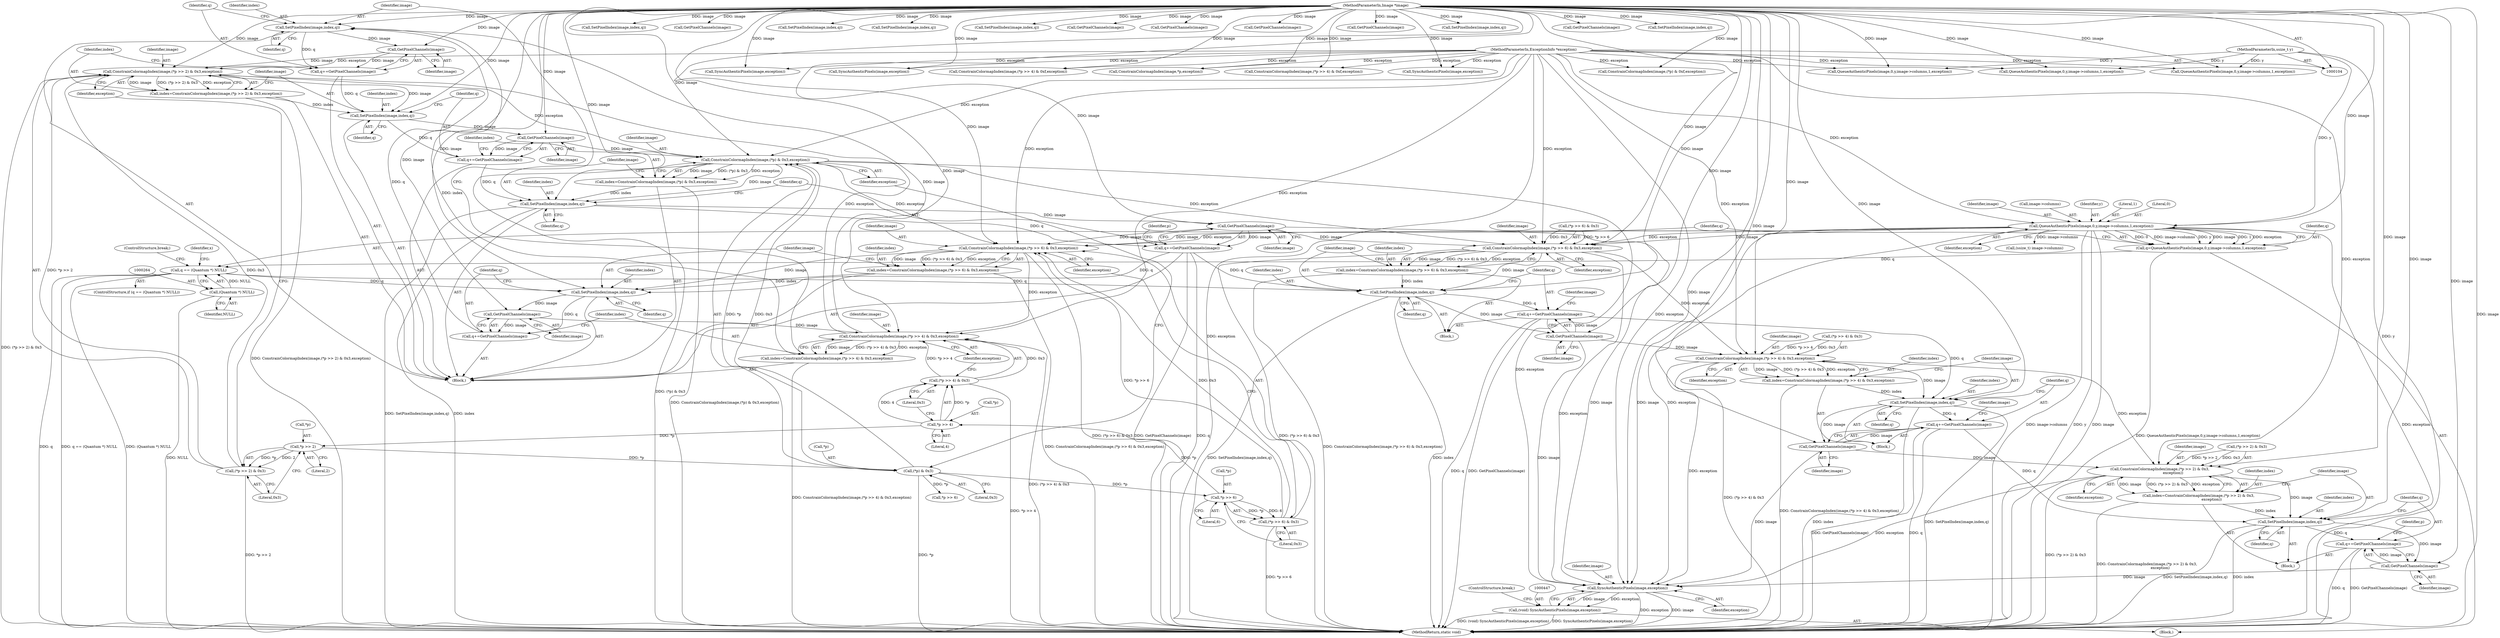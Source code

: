 digraph "1_ImageMagick_cc4ac341f29fa368da6ef01c207deaf8c61f6a2e@pointer" {
"1000314" [label="(Call,SetPixelIndex(image,index,q))"];
"1000305" [label="(Call,ConstrainColormapIndex(image,(*p >> 4) & 0x3,exception))"];
"1000301" [label="(Call,GetPixelChannels(image))"];
"1000295" [label="(Call,SetPixelIndex(image,index,q))"];
"1000286" [label="(Call,ConstrainColormapIndex(image,(*p >> 6) & 0x3,exception))"];
"1000356" [label="(Call,GetPixelChannels(image))"];
"1000350" [label="(Call,SetPixelIndex(image,index,q))"];
"1000343" [label="(Call,ConstrainColormapIndex(image,(*p) & 0x3,exception))"];
"1000339" [label="(Call,GetPixelChannels(image))"];
"1000333" [label="(Call,SetPixelIndex(image,index,q))"];
"1000324" [label="(Call,ConstrainColormapIndex(image,(*p >> 2) & 0x3,exception))"];
"1000320" [label="(Call,GetPixelChannels(image))"];
"1000314" [label="(Call,SetPixelIndex(image,index,q))"];
"1000105" [label="(MethodParameterIn,Image *image)"];
"1000303" [label="(Call,index=ConstrainColormapIndex(image,(*p >> 4) & 0x3,exception))"];
"1000299" [label="(Call,q+=GetPixelChannels(image))"];
"1000326" [label="(Call,(*p >> 2) & 0x3)"];
"1000327" [label="(Call,*p >> 2)"];
"1000308" [label="(Call,*p >> 4)"];
"1000289" [label="(Call,*p >> 6)"];
"1000345" [label="(Call,(*p) & 0x3)"];
"1000109" [label="(MethodParameterIn,ExceptionInfo *exception)"];
"1000322" [label="(Call,index=ConstrainColormapIndex(image,(*p >> 2) & 0x3,exception))"];
"1000318" [label="(Call,q+=GetPixelChannels(image))"];
"1000341" [label="(Call,index=ConstrainColormapIndex(image,(*p) & 0x3,exception))"];
"1000337" [label="(Call,q+=GetPixelChannels(image))"];
"1000251" [label="(Call,QueueAuthenticPixels(image,0,y,image->columns,1,exception))"];
"1000108" [label="(MethodParameterIn,ssize_t y)"];
"1000288" [label="(Call,(*p >> 6) & 0x3)"];
"1000284" [label="(Call,index=ConstrainColormapIndex(image,(*p >> 6) & 0x3,exception))"];
"1000261" [label="(Call,q == (Quantum *) NULL)"];
"1000249" [label="(Call,q=QueueAuthenticPixels(image,0,y,image->columns,1,exception))"];
"1000263" [label="(Call,(Quantum *) NULL)"];
"1000354" [label="(Call,q+=GetPixelChannels(image))"];
"1000307" [label="(Call,(*p >> 4) & 0x3)"];
"1000371" [label="(Call,ConstrainColormapIndex(image,(*p >> 6) & 0x3,exception))"];
"1000369" [label="(Call,index=ConstrainColormapIndex(image,(*p >> 6) & 0x3,exception))"];
"1000380" [label="(Call,SetPixelIndex(image,index,q))"];
"1000384" [label="(Call,q+=GetPixelChannels(image))"];
"1000408" [label="(Call,SetPixelIndex(image,index,q))"];
"1000412" [label="(Call,q+=GetPixelChannels(image))"];
"1000436" [label="(Call,SetPixelIndex(image,index,q))"];
"1000440" [label="(Call,q+=GetPixelChannels(image))"];
"1000442" [label="(Call,GetPixelChannels(image))"];
"1000448" [label="(Call,SyncAuthenticPixels(image,exception))"];
"1000446" [label="(Call,(void) SyncAuthenticPixels(image,exception))"];
"1000414" [label="(Call,GetPixelChannels(image))"];
"1000427" [label="(Call,ConstrainColormapIndex(image,(*p >> 2) & 0x3,\n                       exception))"];
"1000425" [label="(Call,index=ConstrainColormapIndex(image,(*p >> 2) & 0x3,\n                       exception))"];
"1000386" [label="(Call,GetPixelChannels(image))"];
"1000399" [label="(Call,ConstrainColormapIndex(image,(*p >> 4) & 0x3,exception))"];
"1000397" [label="(Call,index=ConstrainColormapIndex(image,(*p >> 4) & 0x3,exception))"];
"1000312" [label="(Literal,0x3)"];
"1000438" [label="(Identifier,index)"];
"1000339" [label="(Call,GetPixelChannels(image))"];
"1000616" [label="(Call,SyncAuthenticPixels(image,exception))"];
"1000248" [label="(Block,)"];
"1000292" [label="(Literal,6)"];
"1000296" [label="(Identifier,image)"];
"1000412" [label="(Call,q+=GetPixelChannels(image))"];
"1000517" [label="(Call,SetPixelIndex(image,index,q))"];
"1000415" [label="(Identifier,image)"];
"1000332" [label="(Identifier,exception)"];
"1000553" [label="(Call,GetPixelChannels(image))"];
"1000439" [label="(Identifier,q)"];
"1000298" [label="(Identifier,q)"];
"1000313" [label="(Identifier,exception)"];
"1000334" [label="(Identifier,image)"];
"1000331" [label="(Literal,0x3)"];
"1000252" [label="(Identifier,image)"];
"1000369" [label="(Call,index=ConstrainColormapIndex(image,(*p >> 6) & 0x3,exception))"];
"1000262" [label="(Identifier,q)"];
"1000354" [label="(Call,q+=GetPixelChannels(image))"];
"1000409" [label="(Identifier,image)"];
"1000243" [label="(Call,SyncAuthenticPixels(image,exception))"];
"1000340" [label="(Identifier,image)"];
"1000309" [label="(Call,*p)"];
"1000392" [label="(Identifier,image)"];
"1000599" [label="(Call,ConstrainColormapIndex(image,*p,exception))"];
"1000263" [label="(Call,(Quantum *) NULL)"];
"1000397" [label="(Call,index=ConstrainColormapIndex(image,(*p >> 4) & 0x3,exception))"];
"1000429" [label="(Call,(*p >> 2) & 0x3)"];
"1000604" [label="(Call,SetPixelIndex(image,index,q))"];
"1000349" [label="(Identifier,exception)"];
"1000446" [label="(Call,(void) SyncAuthenticPixels(image,exception))"];
"1000547" [label="(Call,SetPixelIndex(image,index,q))"];
"1000269" [label="(Identifier,x)"];
"1000620" [label="(MethodReturn,static void)"];
"1000295" [label="(Call,SetPixelIndex(image,index,q))"];
"1000326" [label="(Call,(*p >> 2) & 0x3)"];
"1000183" [label="(Call,SetPixelIndex(image,index,q))"];
"1000284" [label="(Call,index=ConstrainColormapIndex(image,(*p >> 6) & 0x3,exception))"];
"1000335" [label="(Identifier,index)"];
"1000344" [label="(Identifier,image)"];
"1000342" [label="(Identifier,index)"];
"1000396" [label="(Block,)"];
"1000255" [label="(Call,image->columns)"];
"1000300" [label="(Identifier,q)"];
"1000400" [label="(Identifier,image)"];
"1000424" [label="(Block,)"];
"1000108" [label="(MethodParameterIn,ssize_t y)"];
"1000506" [label="(Call,GetPixelChannels(image))"];
"1000440" [label="(Call,q+=GetPixelChannels(image))"];
"1000373" [label="(Call,(*p >> 6) & 0x3)"];
"1000612" [label="(Call,GetPixelChannels(image))"];
"1000359" [label="(Identifier,p)"];
"1000382" [label="(Identifier,index)"];
"1000260" [label="(ControlStructure,if (q == (Quantum *) NULL))"];
"1000287" [label="(Identifier,image)"];
"1000305" [label="(Call,ConstrainColormapIndex(image,(*p >> 4) & 0x3,exception))"];
"1000125" [label="(Call,QueueAuthenticPixels(image,0,y,image->columns,1,exception))"];
"1000251" [label="(Call,QueueAuthenticPixels(image,0,y,image->columns,1,exception))"];
"1000237" [label="(Call,GetPixelChannels(image))"];
"1000567" [label="(Call,QueueAuthenticPixels(image,0,y,image->columns,1,exception))"];
"1000336" [label="(Identifier,q)"];
"1000387" [label="(Identifier,image)"];
"1000346" [label="(Call,*p)"];
"1000307" [label="(Call,(*p >> 4) & 0x3)"];
"1000249" [label="(Call,q=QueueAuthenticPixels(image,0,y,image->columns,1,exception))"];
"1000303" [label="(Call,index=ConstrainColormapIndex(image,(*p >> 4) & 0x3,exception))"];
"1000289" [label="(Call,*p >> 6)"];
"1000320" [label="(Call,GetPixelChannels(image))"];
"1000371" [label="(Call,ConstrainColormapIndex(image,(*p >> 6) & 0x3,exception))"];
"1000435" [label="(Identifier,exception)"];
"1000299" [label="(Call,q+=GetPixelChannels(image))"];
"1000302" [label="(Identifier,image)"];
"1000290" [label="(Call,*p)"];
"1000385" [label="(Identifier,q)"];
"1000286" [label="(Call,ConstrainColormapIndex(image,(*p >> 6) & 0x3,exception))"];
"1000341" [label="(Call,index=ConstrainColormapIndex(image,(*p) & 0x3,exception))"];
"1000109" [label="(MethodParameterIn,ExceptionInfo *exception)"];
"1000443" [label="(Identifier,image)"];
"1000510" [label="(Call,ConstrainColormapIndex(image,(*p) & 0xf,exception))"];
"1000408" [label="(Call,SetPixelIndex(image,index,q))"];
"1000372" [label="(Identifier,image)"];
"1000368" [label="(Block,)"];
"1000451" [label="(ControlStructure,break;)"];
"1000351" [label="(Identifier,image)"];
"1000384" [label="(Call,q+=GetPixelChannels(image))"];
"1000386" [label="(Call,GetPixelChannels(image))"];
"1000328" [label="(Call,*p)"];
"1000105" [label="(MethodParameterIn,Image *image)"];
"1000450" [label="(Identifier,exception)"];
"1000523" [label="(Call,GetPixelChannels(image))"];
"1000399" [label="(Call,ConstrainColormapIndex(image,(*p >> 4) & 0x3,exception))"];
"1000316" [label="(Identifier,index)"];
"1000427" [label="(Call,ConstrainColormapIndex(image,(*p >> 2) & 0x3,\n                       exception))"];
"1000383" [label="(Identifier,q)"];
"1000374" [label="(Call,*p >> 6)"];
"1000356" [label="(Call,GetPixelChannels(image))"];
"1000250" [label="(Identifier,q)"];
"1000297" [label="(Identifier,index)"];
"1000559" [label="(Call,SyncAuthenticPixels(image,exception))"];
"1000285" [label="(Identifier,index)"];
"1000410" [label="(Identifier,index)"];
"1000301" [label="(Call,GetPixelChannels(image))"];
"1000401" [label="(Call,(*p >> 4) & 0x3)"];
"1000315" [label="(Identifier,image)"];
"1000398" [label="(Identifier,index)"];
"1000231" [label="(Call,SetPixelIndex(image,index,q))"];
"1000357" [label="(Identifier,image)"];
"1000456" [label="(Call,QueueAuthenticPixels(image,0,y,image->columns,1,exception))"];
"1000254" [label="(Identifier,y)"];
"1000437" [label="(Identifier,image)"];
"1000350" [label="(Call,SetPixelIndex(image,index,q))"];
"1000345" [label="(Call,(*p) & 0x3)"];
"1000333" [label="(Call,SetPixelIndex(image,index,q))"];
"1000380" [label="(Call,SetPixelIndex(image,index,q))"];
"1000381" [label="(Identifier,image)"];
"1000306" [label="(Identifier,image)"];
"1000426" [label="(Identifier,index)"];
"1000414" [label="(Call,GetPixelChannels(image))"];
"1000317" [label="(Identifier,q)"];
"1000259" [label="(Identifier,exception)"];
"1000321" [label="(Identifier,image)"];
"1000330" [label="(Literal,2)"];
"1000428" [label="(Identifier,image)"];
"1000343" [label="(Call,ConstrainColormapIndex(image,(*p) & 0x3,exception))"];
"1000538" [label="(Call,ConstrainColormapIndex(image,(*p >> 4) & 0xf,exception))"];
"1000352" [label="(Identifier,index)"];
"1000283" [label="(Block,)"];
"1000327" [label="(Call,*p >> 2)"];
"1000348" [label="(Literal,0x3)"];
"1000258" [label="(Literal,1)"];
"1000449" [label="(Identifier,image)"];
"1000355" [label="(Identifier,q)"];
"1000318" [label="(Call,q+=GetPixelChannels(image))"];
"1000319" [label="(Identifier,q)"];
"1000314" [label="(Call,SetPixelIndex(image,index,q))"];
"1000411" [label="(Identifier,q)"];
"1000324" [label="(Call,ConstrainColormapIndex(image,(*p >> 2) & 0x3,exception))"];
"1000448" [label="(Call,SyncAuthenticPixels(image,exception))"];
"1000323" [label="(Identifier,index)"];
"1000325" [label="(Identifier,image)"];
"1000379" [label="(Identifier,exception)"];
"1000441" [label="(Identifier,q)"];
"1000491" [label="(Call,ConstrainColormapIndex(image,(*p >> 4) & 0xf,exception))"];
"1000353" [label="(Identifier,q)"];
"1000322" [label="(Call,index=ConstrainColormapIndex(image,(*p >> 2) & 0x3,exception))"];
"1000189" [label="(Call,GetPixelChannels(image))"];
"1000338" [label="(Identifier,q)"];
"1000265" [label="(Identifier,NULL)"];
"1000294" [label="(Identifier,exception)"];
"1000274" [label="(Call,(ssize_t) image->columns)"];
"1000337" [label="(Call,q+=GetPixelChannels(image))"];
"1000293" [label="(Literal,0x3)"];
"1000288" [label="(Call,(*p >> 6) & 0x3)"];
"1000308" [label="(Call,*p >> 4)"];
"1000407" [label="(Identifier,exception)"];
"1000253" [label="(Literal,0)"];
"1000500" [label="(Call,SetPixelIndex(image,index,q))"];
"1000413" [label="(Identifier,q)"];
"1000304" [label="(Identifier,index)"];
"1000261" [label="(Call,q == (Quantum *) NULL)"];
"1000445" [label="(Identifier,p)"];
"1000442" [label="(Call,GetPixelChannels(image))"];
"1000425" [label="(Call,index=ConstrainColormapIndex(image,(*p >> 2) & 0x3,\n                       exception))"];
"1000266" [label="(ControlStructure,break;)"];
"1000420" [label="(Identifier,image)"];
"1000311" [label="(Literal,4)"];
"1000436" [label="(Call,SetPixelIndex(image,index,q))"];
"1000370" [label="(Identifier,index)"];
"1000314" -> "1000283"  [label="AST: "];
"1000314" -> "1000317"  [label="CFG: "];
"1000315" -> "1000314"  [label="AST: "];
"1000316" -> "1000314"  [label="AST: "];
"1000317" -> "1000314"  [label="AST: "];
"1000319" -> "1000314"  [label="CFG: "];
"1000305" -> "1000314"  [label="DDG: image"];
"1000105" -> "1000314"  [label="DDG: image"];
"1000303" -> "1000314"  [label="DDG: index"];
"1000299" -> "1000314"  [label="DDG: q"];
"1000314" -> "1000318"  [label="DDG: q"];
"1000314" -> "1000320"  [label="DDG: image"];
"1000305" -> "1000303"  [label="AST: "];
"1000305" -> "1000313"  [label="CFG: "];
"1000306" -> "1000305"  [label="AST: "];
"1000307" -> "1000305"  [label="AST: "];
"1000313" -> "1000305"  [label="AST: "];
"1000303" -> "1000305"  [label="CFG: "];
"1000305" -> "1000620"  [label="DDG: (*p >> 4) & 0x3"];
"1000305" -> "1000303"  [label="DDG: image"];
"1000305" -> "1000303"  [label="DDG: (*p >> 4) & 0x3"];
"1000305" -> "1000303"  [label="DDG: exception"];
"1000301" -> "1000305"  [label="DDG: image"];
"1000105" -> "1000305"  [label="DDG: image"];
"1000307" -> "1000305"  [label="DDG: *p >> 4"];
"1000307" -> "1000305"  [label="DDG: 0x3"];
"1000286" -> "1000305"  [label="DDG: exception"];
"1000109" -> "1000305"  [label="DDG: exception"];
"1000305" -> "1000324"  [label="DDG: exception"];
"1000301" -> "1000299"  [label="AST: "];
"1000301" -> "1000302"  [label="CFG: "];
"1000302" -> "1000301"  [label="AST: "];
"1000299" -> "1000301"  [label="CFG: "];
"1000301" -> "1000299"  [label="DDG: image"];
"1000295" -> "1000301"  [label="DDG: image"];
"1000105" -> "1000301"  [label="DDG: image"];
"1000295" -> "1000283"  [label="AST: "];
"1000295" -> "1000298"  [label="CFG: "];
"1000296" -> "1000295"  [label="AST: "];
"1000297" -> "1000295"  [label="AST: "];
"1000298" -> "1000295"  [label="AST: "];
"1000300" -> "1000295"  [label="CFG: "];
"1000286" -> "1000295"  [label="DDG: image"];
"1000105" -> "1000295"  [label="DDG: image"];
"1000284" -> "1000295"  [label="DDG: index"];
"1000261" -> "1000295"  [label="DDG: q"];
"1000354" -> "1000295"  [label="DDG: q"];
"1000295" -> "1000299"  [label="DDG: q"];
"1000286" -> "1000284"  [label="AST: "];
"1000286" -> "1000294"  [label="CFG: "];
"1000287" -> "1000286"  [label="AST: "];
"1000288" -> "1000286"  [label="AST: "];
"1000294" -> "1000286"  [label="AST: "];
"1000284" -> "1000286"  [label="CFG: "];
"1000286" -> "1000620"  [label="DDG: (*p >> 6) & 0x3"];
"1000286" -> "1000284"  [label="DDG: image"];
"1000286" -> "1000284"  [label="DDG: (*p >> 6) & 0x3"];
"1000286" -> "1000284"  [label="DDG: exception"];
"1000356" -> "1000286"  [label="DDG: image"];
"1000251" -> "1000286"  [label="DDG: image"];
"1000251" -> "1000286"  [label="DDG: exception"];
"1000105" -> "1000286"  [label="DDG: image"];
"1000288" -> "1000286"  [label="DDG: *p >> 6"];
"1000288" -> "1000286"  [label="DDG: 0x3"];
"1000343" -> "1000286"  [label="DDG: exception"];
"1000109" -> "1000286"  [label="DDG: exception"];
"1000356" -> "1000354"  [label="AST: "];
"1000356" -> "1000357"  [label="CFG: "];
"1000357" -> "1000356"  [label="AST: "];
"1000354" -> "1000356"  [label="CFG: "];
"1000356" -> "1000354"  [label="DDG: image"];
"1000350" -> "1000356"  [label="DDG: image"];
"1000105" -> "1000356"  [label="DDG: image"];
"1000356" -> "1000371"  [label="DDG: image"];
"1000356" -> "1000448"  [label="DDG: image"];
"1000350" -> "1000283"  [label="AST: "];
"1000350" -> "1000353"  [label="CFG: "];
"1000351" -> "1000350"  [label="AST: "];
"1000352" -> "1000350"  [label="AST: "];
"1000353" -> "1000350"  [label="AST: "];
"1000355" -> "1000350"  [label="CFG: "];
"1000350" -> "1000620"  [label="DDG: SetPixelIndex(image,index,q)"];
"1000350" -> "1000620"  [label="DDG: index"];
"1000343" -> "1000350"  [label="DDG: image"];
"1000105" -> "1000350"  [label="DDG: image"];
"1000341" -> "1000350"  [label="DDG: index"];
"1000337" -> "1000350"  [label="DDG: q"];
"1000350" -> "1000354"  [label="DDG: q"];
"1000343" -> "1000341"  [label="AST: "];
"1000343" -> "1000349"  [label="CFG: "];
"1000344" -> "1000343"  [label="AST: "];
"1000345" -> "1000343"  [label="AST: "];
"1000349" -> "1000343"  [label="AST: "];
"1000341" -> "1000343"  [label="CFG: "];
"1000343" -> "1000620"  [label="DDG: (*p) & 0x3"];
"1000343" -> "1000341"  [label="DDG: image"];
"1000343" -> "1000341"  [label="DDG: (*p) & 0x3"];
"1000343" -> "1000341"  [label="DDG: exception"];
"1000339" -> "1000343"  [label="DDG: image"];
"1000105" -> "1000343"  [label="DDG: image"];
"1000345" -> "1000343"  [label="DDG: *p"];
"1000345" -> "1000343"  [label="DDG: 0x3"];
"1000324" -> "1000343"  [label="DDG: exception"];
"1000109" -> "1000343"  [label="DDG: exception"];
"1000343" -> "1000371"  [label="DDG: exception"];
"1000343" -> "1000448"  [label="DDG: exception"];
"1000339" -> "1000337"  [label="AST: "];
"1000339" -> "1000340"  [label="CFG: "];
"1000340" -> "1000339"  [label="AST: "];
"1000337" -> "1000339"  [label="CFG: "];
"1000339" -> "1000337"  [label="DDG: image"];
"1000333" -> "1000339"  [label="DDG: image"];
"1000105" -> "1000339"  [label="DDG: image"];
"1000333" -> "1000283"  [label="AST: "];
"1000333" -> "1000336"  [label="CFG: "];
"1000334" -> "1000333"  [label="AST: "];
"1000335" -> "1000333"  [label="AST: "];
"1000336" -> "1000333"  [label="AST: "];
"1000338" -> "1000333"  [label="CFG: "];
"1000324" -> "1000333"  [label="DDG: image"];
"1000105" -> "1000333"  [label="DDG: image"];
"1000322" -> "1000333"  [label="DDG: index"];
"1000318" -> "1000333"  [label="DDG: q"];
"1000333" -> "1000337"  [label="DDG: q"];
"1000324" -> "1000322"  [label="AST: "];
"1000324" -> "1000332"  [label="CFG: "];
"1000325" -> "1000324"  [label="AST: "];
"1000326" -> "1000324"  [label="AST: "];
"1000332" -> "1000324"  [label="AST: "];
"1000322" -> "1000324"  [label="CFG: "];
"1000324" -> "1000620"  [label="DDG: (*p >> 2) & 0x3"];
"1000324" -> "1000322"  [label="DDG: image"];
"1000324" -> "1000322"  [label="DDG: (*p >> 2) & 0x3"];
"1000324" -> "1000322"  [label="DDG: exception"];
"1000320" -> "1000324"  [label="DDG: image"];
"1000105" -> "1000324"  [label="DDG: image"];
"1000326" -> "1000324"  [label="DDG: *p >> 2"];
"1000326" -> "1000324"  [label="DDG: 0x3"];
"1000109" -> "1000324"  [label="DDG: exception"];
"1000320" -> "1000318"  [label="AST: "];
"1000320" -> "1000321"  [label="CFG: "];
"1000321" -> "1000320"  [label="AST: "];
"1000318" -> "1000320"  [label="CFG: "];
"1000320" -> "1000318"  [label="DDG: image"];
"1000105" -> "1000320"  [label="DDG: image"];
"1000105" -> "1000104"  [label="AST: "];
"1000105" -> "1000620"  [label="DDG: image"];
"1000105" -> "1000125"  [label="DDG: image"];
"1000105" -> "1000183"  [label="DDG: image"];
"1000105" -> "1000189"  [label="DDG: image"];
"1000105" -> "1000231"  [label="DDG: image"];
"1000105" -> "1000237"  [label="DDG: image"];
"1000105" -> "1000243"  [label="DDG: image"];
"1000105" -> "1000251"  [label="DDG: image"];
"1000105" -> "1000371"  [label="DDG: image"];
"1000105" -> "1000380"  [label="DDG: image"];
"1000105" -> "1000386"  [label="DDG: image"];
"1000105" -> "1000399"  [label="DDG: image"];
"1000105" -> "1000408"  [label="DDG: image"];
"1000105" -> "1000414"  [label="DDG: image"];
"1000105" -> "1000427"  [label="DDG: image"];
"1000105" -> "1000436"  [label="DDG: image"];
"1000105" -> "1000442"  [label="DDG: image"];
"1000105" -> "1000448"  [label="DDG: image"];
"1000105" -> "1000456"  [label="DDG: image"];
"1000105" -> "1000491"  [label="DDG: image"];
"1000105" -> "1000500"  [label="DDG: image"];
"1000105" -> "1000506"  [label="DDG: image"];
"1000105" -> "1000510"  [label="DDG: image"];
"1000105" -> "1000517"  [label="DDG: image"];
"1000105" -> "1000523"  [label="DDG: image"];
"1000105" -> "1000538"  [label="DDG: image"];
"1000105" -> "1000547"  [label="DDG: image"];
"1000105" -> "1000553"  [label="DDG: image"];
"1000105" -> "1000559"  [label="DDG: image"];
"1000105" -> "1000567"  [label="DDG: image"];
"1000105" -> "1000599"  [label="DDG: image"];
"1000105" -> "1000604"  [label="DDG: image"];
"1000105" -> "1000612"  [label="DDG: image"];
"1000105" -> "1000616"  [label="DDG: image"];
"1000303" -> "1000283"  [label="AST: "];
"1000304" -> "1000303"  [label="AST: "];
"1000315" -> "1000303"  [label="CFG: "];
"1000303" -> "1000620"  [label="DDG: ConstrainColormapIndex(image,(*p >> 4) & 0x3,exception)"];
"1000299" -> "1000283"  [label="AST: "];
"1000300" -> "1000299"  [label="AST: "];
"1000304" -> "1000299"  [label="CFG: "];
"1000326" -> "1000331"  [label="CFG: "];
"1000327" -> "1000326"  [label="AST: "];
"1000331" -> "1000326"  [label="AST: "];
"1000332" -> "1000326"  [label="CFG: "];
"1000326" -> "1000620"  [label="DDG: *p >> 2"];
"1000327" -> "1000326"  [label="DDG: *p"];
"1000327" -> "1000326"  [label="DDG: 2"];
"1000327" -> "1000330"  [label="CFG: "];
"1000328" -> "1000327"  [label="AST: "];
"1000330" -> "1000327"  [label="AST: "];
"1000331" -> "1000327"  [label="CFG: "];
"1000308" -> "1000327"  [label="DDG: *p"];
"1000327" -> "1000345"  [label="DDG: *p"];
"1000308" -> "1000307"  [label="AST: "];
"1000308" -> "1000311"  [label="CFG: "];
"1000309" -> "1000308"  [label="AST: "];
"1000311" -> "1000308"  [label="AST: "];
"1000312" -> "1000308"  [label="CFG: "];
"1000308" -> "1000307"  [label="DDG: *p"];
"1000308" -> "1000307"  [label="DDG: 4"];
"1000289" -> "1000308"  [label="DDG: *p"];
"1000289" -> "1000288"  [label="AST: "];
"1000289" -> "1000292"  [label="CFG: "];
"1000290" -> "1000289"  [label="AST: "];
"1000292" -> "1000289"  [label="AST: "];
"1000293" -> "1000289"  [label="CFG: "];
"1000289" -> "1000288"  [label="DDG: *p"];
"1000289" -> "1000288"  [label="DDG: 6"];
"1000345" -> "1000289"  [label="DDG: *p"];
"1000345" -> "1000348"  [label="CFG: "];
"1000346" -> "1000345"  [label="AST: "];
"1000348" -> "1000345"  [label="AST: "];
"1000349" -> "1000345"  [label="CFG: "];
"1000345" -> "1000620"  [label="DDG: *p"];
"1000345" -> "1000374"  [label="DDG: *p"];
"1000109" -> "1000104"  [label="AST: "];
"1000109" -> "1000620"  [label="DDG: exception"];
"1000109" -> "1000125"  [label="DDG: exception"];
"1000109" -> "1000243"  [label="DDG: exception"];
"1000109" -> "1000251"  [label="DDG: exception"];
"1000109" -> "1000371"  [label="DDG: exception"];
"1000109" -> "1000399"  [label="DDG: exception"];
"1000109" -> "1000427"  [label="DDG: exception"];
"1000109" -> "1000448"  [label="DDG: exception"];
"1000109" -> "1000456"  [label="DDG: exception"];
"1000109" -> "1000491"  [label="DDG: exception"];
"1000109" -> "1000510"  [label="DDG: exception"];
"1000109" -> "1000538"  [label="DDG: exception"];
"1000109" -> "1000559"  [label="DDG: exception"];
"1000109" -> "1000567"  [label="DDG: exception"];
"1000109" -> "1000599"  [label="DDG: exception"];
"1000109" -> "1000616"  [label="DDG: exception"];
"1000322" -> "1000283"  [label="AST: "];
"1000323" -> "1000322"  [label="AST: "];
"1000334" -> "1000322"  [label="CFG: "];
"1000322" -> "1000620"  [label="DDG: ConstrainColormapIndex(image,(*p >> 2) & 0x3,exception)"];
"1000318" -> "1000283"  [label="AST: "];
"1000319" -> "1000318"  [label="AST: "];
"1000323" -> "1000318"  [label="CFG: "];
"1000341" -> "1000283"  [label="AST: "];
"1000342" -> "1000341"  [label="AST: "];
"1000351" -> "1000341"  [label="CFG: "];
"1000341" -> "1000620"  [label="DDG: ConstrainColormapIndex(image,(*p) & 0x3,exception)"];
"1000337" -> "1000283"  [label="AST: "];
"1000338" -> "1000337"  [label="AST: "];
"1000342" -> "1000337"  [label="CFG: "];
"1000251" -> "1000249"  [label="AST: "];
"1000251" -> "1000259"  [label="CFG: "];
"1000252" -> "1000251"  [label="AST: "];
"1000253" -> "1000251"  [label="AST: "];
"1000254" -> "1000251"  [label="AST: "];
"1000255" -> "1000251"  [label="AST: "];
"1000258" -> "1000251"  [label="AST: "];
"1000259" -> "1000251"  [label="AST: "];
"1000249" -> "1000251"  [label="CFG: "];
"1000251" -> "1000620"  [label="DDG: exception"];
"1000251" -> "1000620"  [label="DDG: image->columns"];
"1000251" -> "1000620"  [label="DDG: y"];
"1000251" -> "1000620"  [label="DDG: image"];
"1000251" -> "1000249"  [label="DDG: 0"];
"1000251" -> "1000249"  [label="DDG: image->columns"];
"1000251" -> "1000249"  [label="DDG: y"];
"1000251" -> "1000249"  [label="DDG: image"];
"1000251" -> "1000249"  [label="DDG: 1"];
"1000251" -> "1000249"  [label="DDG: exception"];
"1000108" -> "1000251"  [label="DDG: y"];
"1000251" -> "1000274"  [label="DDG: image->columns"];
"1000251" -> "1000371"  [label="DDG: image"];
"1000251" -> "1000371"  [label="DDG: exception"];
"1000251" -> "1000448"  [label="DDG: image"];
"1000251" -> "1000448"  [label="DDG: exception"];
"1000108" -> "1000104"  [label="AST: "];
"1000108" -> "1000620"  [label="DDG: y"];
"1000108" -> "1000125"  [label="DDG: y"];
"1000108" -> "1000456"  [label="DDG: y"];
"1000108" -> "1000567"  [label="DDG: y"];
"1000288" -> "1000293"  [label="CFG: "];
"1000293" -> "1000288"  [label="AST: "];
"1000294" -> "1000288"  [label="CFG: "];
"1000288" -> "1000620"  [label="DDG: *p >> 6"];
"1000284" -> "1000283"  [label="AST: "];
"1000285" -> "1000284"  [label="AST: "];
"1000296" -> "1000284"  [label="CFG: "];
"1000284" -> "1000620"  [label="DDG: ConstrainColormapIndex(image,(*p >> 6) & 0x3,exception)"];
"1000261" -> "1000260"  [label="AST: "];
"1000261" -> "1000263"  [label="CFG: "];
"1000262" -> "1000261"  [label="AST: "];
"1000263" -> "1000261"  [label="AST: "];
"1000266" -> "1000261"  [label="CFG: "];
"1000269" -> "1000261"  [label="CFG: "];
"1000261" -> "1000620"  [label="DDG: (Quantum *) NULL"];
"1000261" -> "1000620"  [label="DDG: q"];
"1000261" -> "1000620"  [label="DDG: q == (Quantum *) NULL"];
"1000249" -> "1000261"  [label="DDG: q"];
"1000263" -> "1000261"  [label="DDG: NULL"];
"1000261" -> "1000380"  [label="DDG: q"];
"1000249" -> "1000248"  [label="AST: "];
"1000250" -> "1000249"  [label="AST: "];
"1000262" -> "1000249"  [label="CFG: "];
"1000249" -> "1000620"  [label="DDG: QueueAuthenticPixels(image,0,y,image->columns,1,exception)"];
"1000263" -> "1000265"  [label="CFG: "];
"1000264" -> "1000263"  [label="AST: "];
"1000265" -> "1000263"  [label="AST: "];
"1000263" -> "1000620"  [label="DDG: NULL"];
"1000354" -> "1000283"  [label="AST: "];
"1000355" -> "1000354"  [label="AST: "];
"1000359" -> "1000354"  [label="CFG: "];
"1000354" -> "1000620"  [label="DDG: GetPixelChannels(image)"];
"1000354" -> "1000620"  [label="DDG: q"];
"1000354" -> "1000380"  [label="DDG: q"];
"1000307" -> "1000312"  [label="CFG: "];
"1000312" -> "1000307"  [label="AST: "];
"1000313" -> "1000307"  [label="CFG: "];
"1000307" -> "1000620"  [label="DDG: *p >> 4"];
"1000371" -> "1000369"  [label="AST: "];
"1000371" -> "1000379"  [label="CFG: "];
"1000372" -> "1000371"  [label="AST: "];
"1000373" -> "1000371"  [label="AST: "];
"1000379" -> "1000371"  [label="AST: "];
"1000369" -> "1000371"  [label="CFG: "];
"1000371" -> "1000620"  [label="DDG: (*p >> 6) & 0x3"];
"1000371" -> "1000369"  [label="DDG: image"];
"1000371" -> "1000369"  [label="DDG: (*p >> 6) & 0x3"];
"1000371" -> "1000369"  [label="DDG: exception"];
"1000373" -> "1000371"  [label="DDG: *p >> 6"];
"1000373" -> "1000371"  [label="DDG: 0x3"];
"1000371" -> "1000380"  [label="DDG: image"];
"1000371" -> "1000399"  [label="DDG: exception"];
"1000371" -> "1000448"  [label="DDG: exception"];
"1000369" -> "1000368"  [label="AST: "];
"1000370" -> "1000369"  [label="AST: "];
"1000381" -> "1000369"  [label="CFG: "];
"1000369" -> "1000620"  [label="DDG: ConstrainColormapIndex(image,(*p >> 6) & 0x3,exception)"];
"1000369" -> "1000380"  [label="DDG: index"];
"1000380" -> "1000368"  [label="AST: "];
"1000380" -> "1000383"  [label="CFG: "];
"1000381" -> "1000380"  [label="AST: "];
"1000382" -> "1000380"  [label="AST: "];
"1000383" -> "1000380"  [label="AST: "];
"1000385" -> "1000380"  [label="CFG: "];
"1000380" -> "1000620"  [label="DDG: SetPixelIndex(image,index,q)"];
"1000380" -> "1000620"  [label="DDG: index"];
"1000380" -> "1000384"  [label="DDG: q"];
"1000380" -> "1000386"  [label="DDG: image"];
"1000384" -> "1000368"  [label="AST: "];
"1000384" -> "1000386"  [label="CFG: "];
"1000385" -> "1000384"  [label="AST: "];
"1000386" -> "1000384"  [label="AST: "];
"1000392" -> "1000384"  [label="CFG: "];
"1000384" -> "1000620"  [label="DDG: GetPixelChannels(image)"];
"1000384" -> "1000620"  [label="DDG: q"];
"1000386" -> "1000384"  [label="DDG: image"];
"1000384" -> "1000408"  [label="DDG: q"];
"1000408" -> "1000396"  [label="AST: "];
"1000408" -> "1000411"  [label="CFG: "];
"1000409" -> "1000408"  [label="AST: "];
"1000410" -> "1000408"  [label="AST: "];
"1000411" -> "1000408"  [label="AST: "];
"1000413" -> "1000408"  [label="CFG: "];
"1000408" -> "1000620"  [label="DDG: SetPixelIndex(image,index,q)"];
"1000408" -> "1000620"  [label="DDG: index"];
"1000399" -> "1000408"  [label="DDG: image"];
"1000397" -> "1000408"  [label="DDG: index"];
"1000408" -> "1000412"  [label="DDG: q"];
"1000408" -> "1000414"  [label="DDG: image"];
"1000412" -> "1000396"  [label="AST: "];
"1000412" -> "1000414"  [label="CFG: "];
"1000413" -> "1000412"  [label="AST: "];
"1000414" -> "1000412"  [label="AST: "];
"1000420" -> "1000412"  [label="CFG: "];
"1000412" -> "1000620"  [label="DDG: GetPixelChannels(image)"];
"1000412" -> "1000620"  [label="DDG: q"];
"1000414" -> "1000412"  [label="DDG: image"];
"1000412" -> "1000436"  [label="DDG: q"];
"1000436" -> "1000424"  [label="AST: "];
"1000436" -> "1000439"  [label="CFG: "];
"1000437" -> "1000436"  [label="AST: "];
"1000438" -> "1000436"  [label="AST: "];
"1000439" -> "1000436"  [label="AST: "];
"1000441" -> "1000436"  [label="CFG: "];
"1000436" -> "1000620"  [label="DDG: SetPixelIndex(image,index,q)"];
"1000436" -> "1000620"  [label="DDG: index"];
"1000427" -> "1000436"  [label="DDG: image"];
"1000425" -> "1000436"  [label="DDG: index"];
"1000436" -> "1000440"  [label="DDG: q"];
"1000436" -> "1000442"  [label="DDG: image"];
"1000440" -> "1000424"  [label="AST: "];
"1000440" -> "1000442"  [label="CFG: "];
"1000441" -> "1000440"  [label="AST: "];
"1000442" -> "1000440"  [label="AST: "];
"1000445" -> "1000440"  [label="CFG: "];
"1000440" -> "1000620"  [label="DDG: GetPixelChannels(image)"];
"1000440" -> "1000620"  [label="DDG: q"];
"1000442" -> "1000440"  [label="DDG: image"];
"1000442" -> "1000443"  [label="CFG: "];
"1000443" -> "1000442"  [label="AST: "];
"1000442" -> "1000448"  [label="DDG: image"];
"1000448" -> "1000446"  [label="AST: "];
"1000448" -> "1000450"  [label="CFG: "];
"1000449" -> "1000448"  [label="AST: "];
"1000450" -> "1000448"  [label="AST: "];
"1000446" -> "1000448"  [label="CFG: "];
"1000448" -> "1000620"  [label="DDG: exception"];
"1000448" -> "1000620"  [label="DDG: image"];
"1000448" -> "1000446"  [label="DDG: image"];
"1000448" -> "1000446"  [label="DDG: exception"];
"1000386" -> "1000448"  [label="DDG: image"];
"1000414" -> "1000448"  [label="DDG: image"];
"1000399" -> "1000448"  [label="DDG: exception"];
"1000427" -> "1000448"  [label="DDG: exception"];
"1000446" -> "1000248"  [label="AST: "];
"1000447" -> "1000446"  [label="AST: "];
"1000451" -> "1000446"  [label="CFG: "];
"1000446" -> "1000620"  [label="DDG: (void) SyncAuthenticPixels(image,exception)"];
"1000446" -> "1000620"  [label="DDG: SyncAuthenticPixels(image,exception)"];
"1000414" -> "1000415"  [label="CFG: "];
"1000415" -> "1000414"  [label="AST: "];
"1000414" -> "1000427"  [label="DDG: image"];
"1000427" -> "1000425"  [label="AST: "];
"1000427" -> "1000435"  [label="CFG: "];
"1000428" -> "1000427"  [label="AST: "];
"1000429" -> "1000427"  [label="AST: "];
"1000435" -> "1000427"  [label="AST: "];
"1000425" -> "1000427"  [label="CFG: "];
"1000427" -> "1000620"  [label="DDG: (*p >> 2) & 0x3"];
"1000427" -> "1000425"  [label="DDG: image"];
"1000427" -> "1000425"  [label="DDG: (*p >> 2) & 0x3"];
"1000427" -> "1000425"  [label="DDG: exception"];
"1000429" -> "1000427"  [label="DDG: *p >> 2"];
"1000429" -> "1000427"  [label="DDG: 0x3"];
"1000399" -> "1000427"  [label="DDG: exception"];
"1000425" -> "1000424"  [label="AST: "];
"1000426" -> "1000425"  [label="AST: "];
"1000437" -> "1000425"  [label="CFG: "];
"1000425" -> "1000620"  [label="DDG: ConstrainColormapIndex(image,(*p >> 2) & 0x3,\n                       exception)"];
"1000386" -> "1000387"  [label="CFG: "];
"1000387" -> "1000386"  [label="AST: "];
"1000386" -> "1000399"  [label="DDG: image"];
"1000399" -> "1000397"  [label="AST: "];
"1000399" -> "1000407"  [label="CFG: "];
"1000400" -> "1000399"  [label="AST: "];
"1000401" -> "1000399"  [label="AST: "];
"1000407" -> "1000399"  [label="AST: "];
"1000397" -> "1000399"  [label="CFG: "];
"1000399" -> "1000620"  [label="DDG: (*p >> 4) & 0x3"];
"1000399" -> "1000397"  [label="DDG: image"];
"1000399" -> "1000397"  [label="DDG: (*p >> 4) & 0x3"];
"1000399" -> "1000397"  [label="DDG: exception"];
"1000401" -> "1000399"  [label="DDG: *p >> 4"];
"1000401" -> "1000399"  [label="DDG: 0x3"];
"1000397" -> "1000396"  [label="AST: "];
"1000398" -> "1000397"  [label="AST: "];
"1000409" -> "1000397"  [label="CFG: "];
"1000397" -> "1000620"  [label="DDG: ConstrainColormapIndex(image,(*p >> 4) & 0x3,exception)"];
}
